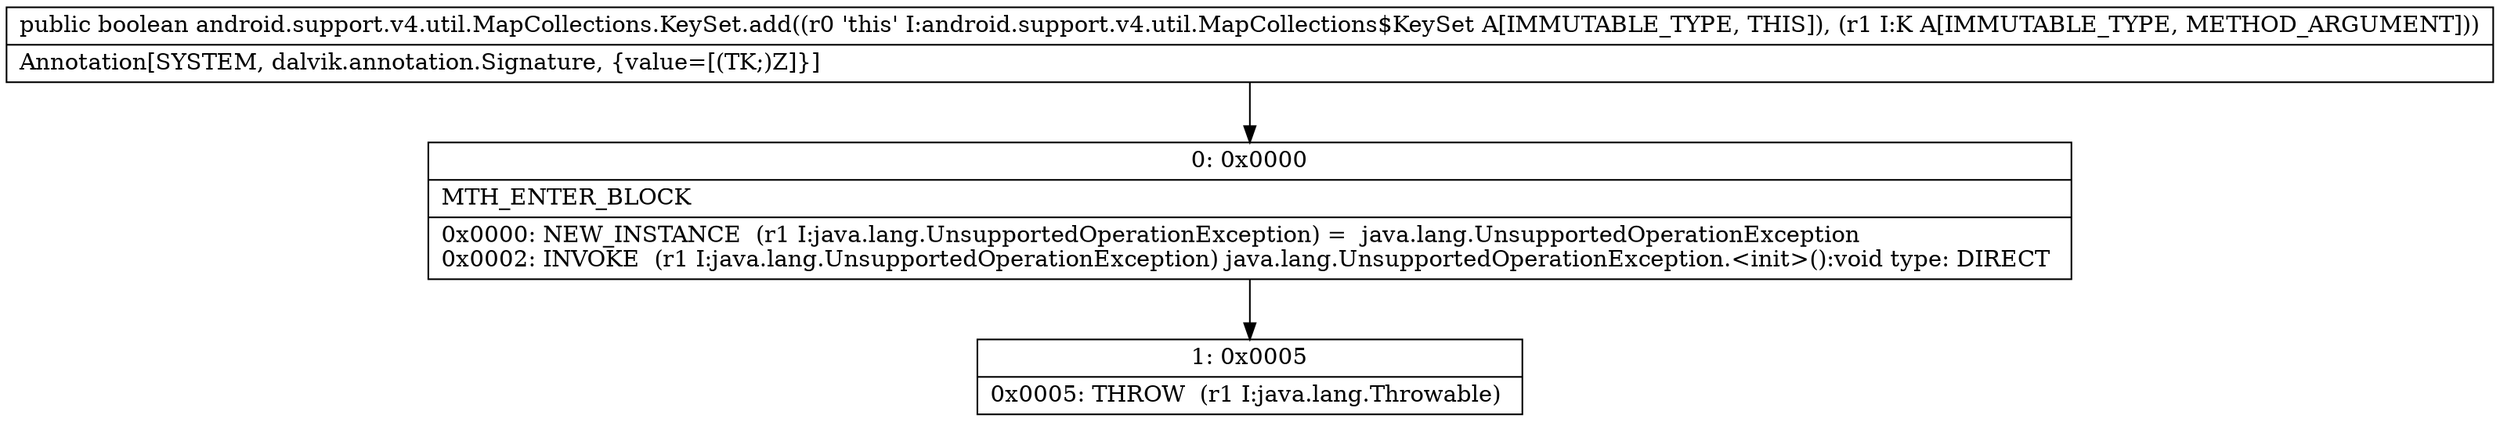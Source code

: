 digraph "CFG forandroid.support.v4.util.MapCollections.KeySet.add(Ljava\/lang\/Object;)Z" {
Node_0 [shape=record,label="{0\:\ 0x0000|MTH_ENTER_BLOCK\l|0x0000: NEW_INSTANCE  (r1 I:java.lang.UnsupportedOperationException) =  java.lang.UnsupportedOperationException \l0x0002: INVOKE  (r1 I:java.lang.UnsupportedOperationException) java.lang.UnsupportedOperationException.\<init\>():void type: DIRECT \l}"];
Node_1 [shape=record,label="{1\:\ 0x0005|0x0005: THROW  (r1 I:java.lang.Throwable) \l}"];
MethodNode[shape=record,label="{public boolean android.support.v4.util.MapCollections.KeySet.add((r0 'this' I:android.support.v4.util.MapCollections$KeySet A[IMMUTABLE_TYPE, THIS]), (r1 I:K A[IMMUTABLE_TYPE, METHOD_ARGUMENT]))  | Annotation[SYSTEM, dalvik.annotation.Signature, \{value=[(TK;)Z]\}]\l}"];
MethodNode -> Node_0;
Node_0 -> Node_1;
}

